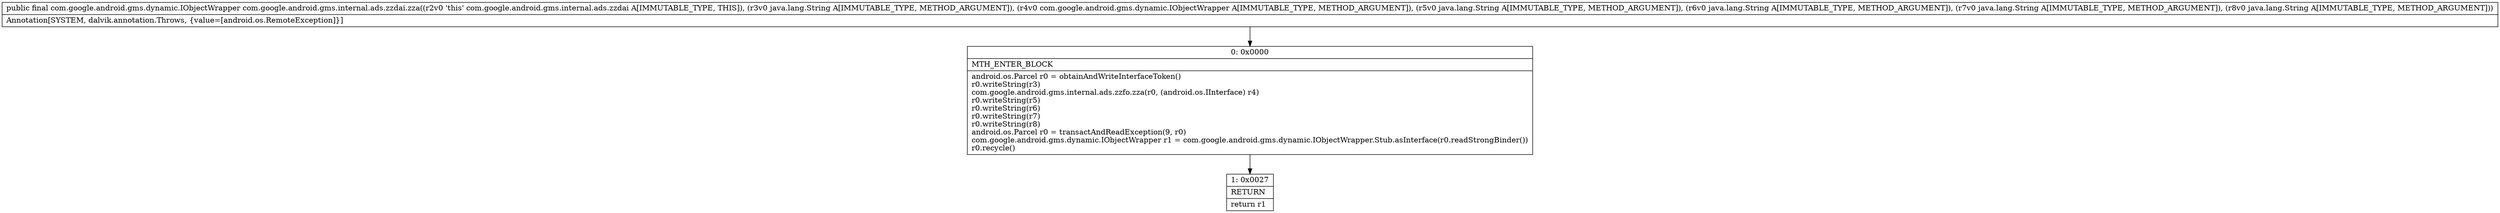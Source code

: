 digraph "CFG forcom.google.android.gms.internal.ads.zzdai.zza(Ljava\/lang\/String;Lcom\/google\/android\/gms\/dynamic\/IObjectWrapper;Ljava\/lang\/String;Ljava\/lang\/String;Ljava\/lang\/String;Ljava\/lang\/String;)Lcom\/google\/android\/gms\/dynamic\/IObjectWrapper;" {
Node_0 [shape=record,label="{0\:\ 0x0000|MTH_ENTER_BLOCK\l|android.os.Parcel r0 = obtainAndWriteInterfaceToken()\lr0.writeString(r3)\lcom.google.android.gms.internal.ads.zzfo.zza(r0, (android.os.IInterface) r4)\lr0.writeString(r5)\lr0.writeString(r6)\lr0.writeString(r7)\lr0.writeString(r8)\landroid.os.Parcel r0 = transactAndReadException(9, r0)\lcom.google.android.gms.dynamic.IObjectWrapper r1 = com.google.android.gms.dynamic.IObjectWrapper.Stub.asInterface(r0.readStrongBinder())\lr0.recycle()\l}"];
Node_1 [shape=record,label="{1\:\ 0x0027|RETURN\l|return r1\l}"];
MethodNode[shape=record,label="{public final com.google.android.gms.dynamic.IObjectWrapper com.google.android.gms.internal.ads.zzdai.zza((r2v0 'this' com.google.android.gms.internal.ads.zzdai A[IMMUTABLE_TYPE, THIS]), (r3v0 java.lang.String A[IMMUTABLE_TYPE, METHOD_ARGUMENT]), (r4v0 com.google.android.gms.dynamic.IObjectWrapper A[IMMUTABLE_TYPE, METHOD_ARGUMENT]), (r5v0 java.lang.String A[IMMUTABLE_TYPE, METHOD_ARGUMENT]), (r6v0 java.lang.String A[IMMUTABLE_TYPE, METHOD_ARGUMENT]), (r7v0 java.lang.String A[IMMUTABLE_TYPE, METHOD_ARGUMENT]), (r8v0 java.lang.String A[IMMUTABLE_TYPE, METHOD_ARGUMENT]))  | Annotation[SYSTEM, dalvik.annotation.Throws, \{value=[android.os.RemoteException]\}]\l}"];
MethodNode -> Node_0;
Node_0 -> Node_1;
}

